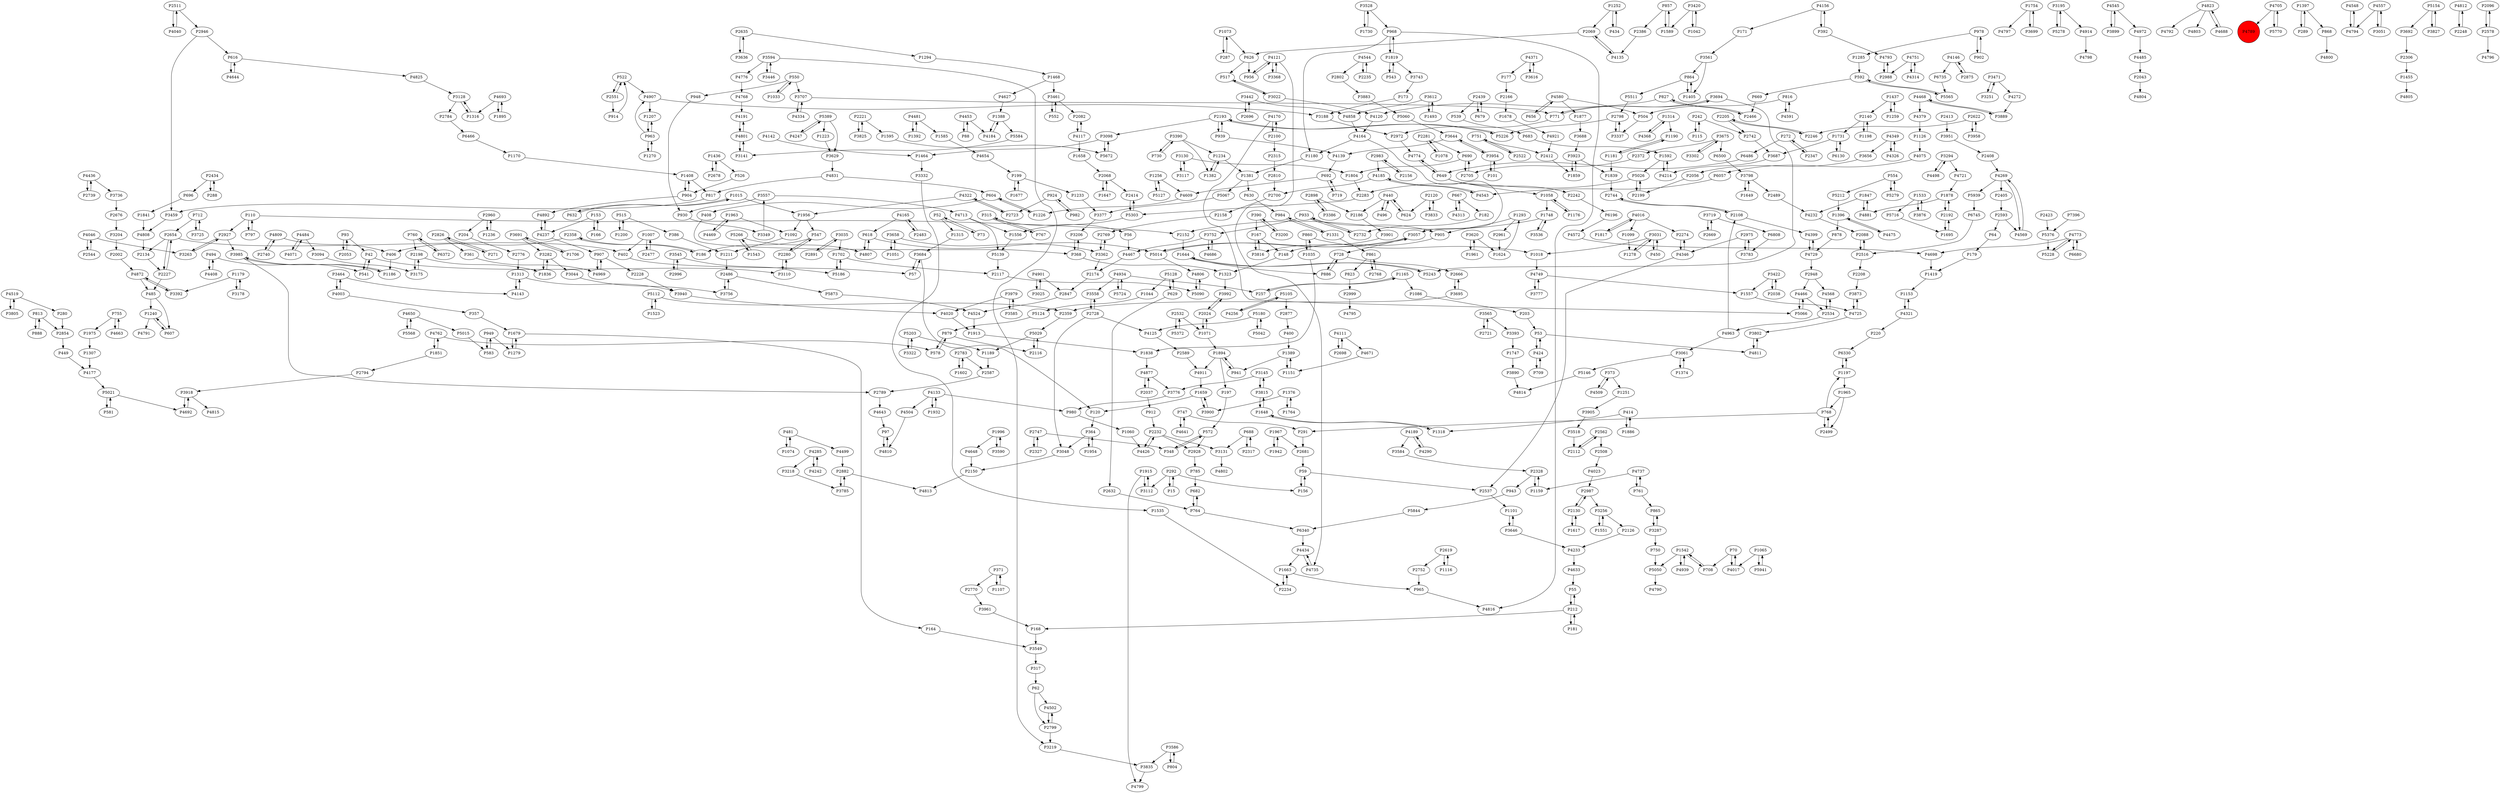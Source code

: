 digraph {
	P1190 -> P1181
	P2948 -> P4568
	P3031 -> P1278
	P5873 -> P4524
	P1211 -> P2486
	P1754 -> P4797
	P4133 -> P1932
	P4242 -> P4285
	P2928 -> P785
	P168 -> P3549
	P4046 -> P2544
	P2728 -> P3558
	P1256 -> P5127
	P3188 -> P2972
	P1074 -> P481
	P522 -> P2551
	P1542 -> P5050
	P1315 -> P3684
	P6196 -> P4572
	P424 -> P53
	P3057 -> P728
	P2328 -> P1159
	P1252 -> P2069
	P3294 -> P4498
	P667 -> P182
	P3098 -> P1464
	P760 -> P2198
	P368 -> P1323
	P5303 -> P1556
	P2802 -> P3883
	P2696 -> P3442
	P2037 -> P912
	P1007 -> P2477
	P2358 -> P406
	P4143 -> P1313
	P2108 -> P2744
	P1702 -> P5186
	P3031 -> P1018
	P1731 -> P3687
	P3992 -> P2024
	P1165 -> P257
	P1437 -> P2140
	P2961 -> P1624
	P3130 -> P1804
	P1975 -> P1307
	P3282 -> P3044
	P504 -> P3337
	P864 -> P5511
	P2192 -> P1695
	P554 -> P5279
	P4663 -> P755
	P3386 -> P2898
	P3195 -> P5278
	P3594 -> P3219
	P2327 -> P2747
	P939 -> P2193
	P242 -> P2742
	P3777 -> P4749
	P907 -> P2228
	P816 -> P504
	P4408 -> P494
	P1240 -> P607
	P1058 -> P1176
	P181 -> P212
	P5021 -> P4692
	P2423 -> P5376
	P167 -> P148
	P3442 -> P2696
	P5042 -> P5180
	P357 -> P1679
	P2043 -> P4804
	P4776 -> P4768
	P4502 -> P2799
	P3691 -> P3282
	P616 -> P4644
	P3461 -> P2082
	P4426 -> P2232
	P2088 -> P2516
	P3282 -> P1836
	P2002 -> P4872
	P618 -> P5014
	P4133 -> P4504
	P1252 -> P434
	P242 -> P115
	P515 -> P386
	P4399 -> P4729
	P2654 -> P2134
	P4020 -> P1913
	P3816 -> P167
	P1542 -> P708
	P1293 -> P905
	P1436 -> P526
	P4877 -> P2037
	P4247 -> P5389
	P2587 -> P2789
	P1279 -> P1679
	P4901 -> P3025
	P3905 -> P3518
	P3294 -> P4721
	P2728 -> P4125
	P2359 -> P5029
	P1234 -> P1381
	P53 -> P4811
	P2700 -> P2158
	P2562 -> P2112
	P3979 -> P4020
	P4825 -> P3128
	P2534 -> P4963
	P1468 -> P4627
	P1954 -> P364
	P2130 -> P2987
	P2134 -> P2227
	P3141 -> P4801
	P4729 -> P4399
	P905 -> P148
	P4349 -> P3656
	P2130 -> P1617
	P364 -> P1954
	P5376 -> P5228
	P750 -> P5050
	P2108 -> P4399
	P2676 -> P3204
	P2477 -> P1007
	P3302 -> P3675
	P3362 -> P2769
	P4232 -> P2088
	P1388 -> P5584
	P3883 -> P5060
	P1894 -> P197
	P4823 -> P4792
	P4481 -> P1392
	P2056 -> P2199
	P292 -> P15
	P5128 -> P1044
	P2232 -> P2928
	P688 -> P3131
	P4809 -> P2740
	P3461 -> P552
	P1092 -> P1211
	P3646 -> P4233
	P1179 -> P3392
	P4016 -> P1817
	P751 -> P2522
	P3464 -> P4003
	P1819 -> P3743
	P4801 -> P3141
	P4237 -> P4892
	P1389 -> P1151
	P2227 -> P2654
	P2439 -> P539
	P1200 -> P515
	P550 -> P1033
	P408 -> P368
	P4705 -> P4789
	P1678 -> P4921
	P4189 -> P3584
	P3954 -> P3644
	P626 -> P517
	P1878 -> P2192
	P4371 -> P3616
	P2705 -> P690
	P42 -> P541
	P392 -> P4793
	P1251 -> P3905
	P1961 -> P3620
	P2221 -> P1595
	P6680 -> P4773
	P4872 -> P485
	P42 -> P3110
	P1877 -> P3688
	P3890 -> P4814
	P1551 -> P3256
	P3776 -> P980
	P712 -> P2654
	P173 -> P3188
	P2666 -> P3695
	P827 -> P2466
	P440 -> P496
	P3022 -> P4120
	P199 -> P1677
	P1965 -> P768
	P4125 -> P2589
	P1963 -> P4469
	P2681 -> P59
	P5844 -> P6340
	P3620 -> P1961
	P4768 -> P4191
	P2988 -> P4793
	P827 -> P4120
	P696 -> P1841
	P1044 -> P5124
	P424 -> P709
	P5060 -> P3644
	P414 -> P1318
	P97 -> P4810
	P5266 -> P1543
	P755 -> P1975
	P1397 -> P289
	P4892 -> P4237
	P1493 -> P3612
	P728 -> P2666
	P982 -> P924
	P618 -> P4807
	P3951 -> P2408
	P4504 -> P4810
	P2499 -> P768
	P4349 -> P4326
	P4737 -> P761
	P2532 -> P5372
	P1374 -> P3061
	P768 -> P2499
	P4165 -> P2483
	P1706 -> P3691
	P4120 -> P4164
	P5112 -> P2359
	P5203 -> P3322
	P3545 -> P2996
	P4256 -> P5105
	P4801 -> P4191
	P1658 -> P2068
	P5243 -> P1644
	P4633 -> P55
	P914 -> P522
	P547 -> P2280
	P4436 -> P3736
	P4548 -> P4794
	P4749 -> P1557
	P179 -> P1419
	P5029 -> P2116
	P449 -> P4177
	P912 -> P2232
	P984 -> P1331
	P5021 -> P581
	P3644 -> P3954
	P4773 -> P6680
	P2306 -> P1455
	P2198 -> P3175
	P1677 -> P199
	P1018 -> P4749
	P1956 -> P1092
	P2120 -> P624
	P2227 -> P485
	P3958 -> P2622
	P4237 -> P907
	P888 -> P813
	P2511 -> P4040
	P4214 -> P1592
	P62 -> P2799
	P3923 -> P1859
	P1099 -> P1278
	P1159 -> P2328
	P1071 -> P1894
	P5568 -> P4650
	P1851 -> P2794
	P5180 -> P5042
	P5716 -> P1695
	P2198 -> P1836
	P2927 -> P3263
	P4269 -> P4569
	P4650 -> P5015
	P4939 -> P1542
	P494 -> P4408
	P861 -> P2768
	P3094 -> P3175
	P4648 -> P2150
	P390 -> P167
	P3130 -> P3117
	P857 -> P2386
	P3557 -> P930
	P1956 -> P547
	P728 -> P886
	P59 -> P2537
	P592 -> P669
	P4735 -> P4434
	P4519 -> P3805
	P4509 -> P373
	P1644 -> P5243
	P860 -> P1035
	P626 -> P956
	P4016 -> P2274
	P292 -> P3112
	P2038 -> P3422
	P4481 -> P1585
	P5226 -> P2193
	P496 -> P440
	P2280 -> P547
	P4641 -> P747
	P4698 -> P1419
	P1915 -> P4799
	P2826 -> P271
	P3442 -> P4858
	P2960 -> P1236
	P2799 -> P3219
	P4693 -> P1316
	P257 -> P1165
	P1331 -> P861
	P616 -> P4825
	P4644 -> P616
	P4524 -> P1913
	P101 -> P3954
	P5278 -> P3195
	P4544 -> P2235
	P949 -> P583
	P4969 -> P907
	P965 -> P4816
	P949 -> P1279
	P1396 -> P4475
	P3117 -> P3130
	P70 -> P4017
	P2739 -> P4436
	P2274 -> P4346
	P1397 -> P868
	P1007 -> P402
	P4934 -> P257
	P4285 -> P4242
	P1314 -> P1190
	P857 -> P1589
	P3110 -> P2280
	P4692 -> P3918
	P3684 -> P120
	P3051 -> P4557
	P630 -> P984
	P3889 -> P4468
	P6130 -> P1731
	P629 -> P2632
	P1963 -> P1092
	P3377 -> P3206
	P4139 -> P692
	P604 -> P1226
	P904 -> P1408
	P3688 -> P3923
	P1468 -> P3461
	P860 -> P1018
	P64 -> P179
	P5584 -> P3141
	P1316 -> P3128
	P4751 -> P4314
	P3393 -> P1747
	P767 -> P315
	P708 -> P1542
	P1051 -> P3658
	P2975 -> P3783
	P5203 -> P1189
	P1659 -> P3900
	P5511 -> P2798
	P1381 -> P5067
	P3692 -> P2306
	P4773 -> P5228
	P4466 -> P5066
	P1223 -> P3629
	P4498 -> P3294
	P4170 -> P5066
	P541 -> P42
	P4823 -> P4803
	P177 -> P2166
	P3707 -> P771
	P2486 -> P3756
	P3979 -> P3585
	P1754 -> P3699
	P5372 -> P2532
	P2205 -> P2246
	P2551 -> P522
	P3422 -> P2038
	P2486 -> P5873
	P5067 -> P3377
	P4170 -> P2100
	P3620 -> P1624
	P3420 -> P1042
	P4831 -> P604
	P1644 -> P886
	P4165 -> P618
	P4545 -> P3899
	P4713 -> P1556
	P1376 -> P1764
	P3594 -> P3446
	P4568 -> P2534
	P930 -> P3349
	P156 -> P59
	P4191 -> P4801
	P15 -> P292
	P4831 -> P817
	P4693 -> P1895
	P4046 -> P3263
	P4963 -> P2108
	P371 -> P2770
	P2158 -> P2769
	P2069 -> P626
	P2593 -> P64
	P4371 -> P177
	P583 -> P949
	P5066 -> P4466
	P4164 -> P3057
	P2946 -> P616
	P2776 -> P1313
	P902 -> P978
	P1382 -> P1234
	P4017 -> P70
	P2412 -> P1859
	P2156 -> P2983
	P1060 -> P4426
	P1932 -> P4133
	P667 -> P4313
	P3219 -> P3835
	P3805 -> P4519
	P649 -> P4774
	P2622 -> P2246
	P1116 -> P2619
	P768 -> P291
	P3256 -> P2126
	P3585 -> P3979
	P6735 -> P5565
	P4313 -> P667
	P688 -> P2317
	P2898 -> P2186
	P1405 -> P864
	P522 -> P4907
	P2192 -> P1878
	P771 -> P2972
	P3798 -> P2489
	P4810 -> P97
	P515 -> P1200
	P5228 -> P4773
	P4269 -> P5939
	P288 -> P2434
	P907 -> P4969
	P3719 -> P2669
	P406 -> P1186
	P1817 -> P4016
	P4189 -> P4290
	P2408 -> P4269
	P2898 -> P3386
	P2140 -> P1198
	P4749 -> P3777
	P2622 -> P3958
	P4557 -> P3051
	P1107 -> P371
	P291 -> P2681
	P3464 -> P4143
	P4185 -> P4543
	P1847 -> P4232
	P768 -> P1197
	P1886 -> P414
	P59 -> P156
	P2413 -> P3951
	P3536 -> P1748
	P70 -> P708
	P3390 -> P1234
	P4117 -> P2082
	P1165 -> P1086
	P1101 -> P3646
	P2152 -> P1644
	P2783 -> P2587
	P1965 -> P2499
	P2193 -> P3098
	P4725 -> P3873
	P4453 -> P88
	P3044 -> P3756
	P5105 -> P2877
	P2752 -> P965
	P730 -> P3390
	P4177 -> P5021
	P4858 -> P4164
	P186 -> P2358
	P3658 -> P1051
	P5105 -> P4256
	P1285 -> P592
	P1065 -> P5941
	P271 -> P2826
	P3612 -> P1493
	P57 -> P3684
	P2593 -> P4569
	P1256 -> P4609
	P692 -> P4609
	P2511 -> P2946
	P5389 -> P1223
	P1589 -> P857
	P4185 -> P2700
	P3586 -> P3835
	P3612 -> P4858
	P771 -> P3694
	P1015 -> P632
	P4133 -> P980
	P3835 -> P4799
	P392 -> P4156
	P624 -> P440
	P2747 -> P2327
	P2246 -> P2205
	P550 -> P948
	P924 -> P2723
	P2747 -> P348
	P5724 -> P4934
	P4609 -> P1226
	P2483 -> P4165
	P3684 -> P57
	P5154 -> P3827
	P2120 -> P3833
	P4809 -> P406
	P6486 -> P649
	P371 -> P1107
	P904 -> P4892
	P1533 -> P5716
	P4872 -> P3392
	P4468 -> P4379
	P2317 -> P688
	P2875 -> P4146
	P2635 -> P1294
	P1396 -> P878
	P2589 -> P4911
	P2562 -> P2508
	P485 -> P607
	P390 -> P3200
	P3694 -> P5243
	P4436 -> P2739
	P348 -> P572
	P4346 -> P2537
	P2826 -> P361
	P4016 -> P1099
	P3918 -> P4815
	P4322 -> P2723
	P4643 -> P97
	P1207 -> P963
	P1895 -> P4693
	P1197 -> P1965
	P552 -> P3461
	P879 -> P578
	P2632 -> P764
	P6372 -> P760
	P1236 -> P2960
	P2654 -> P2227
	P485 -> P1240
	P578 -> P879
	P3035 -> P2891
	P939 -> P4139
	P2283 -> P5303
	P4003 -> P357
	P2489 -> P4232
	P1464 -> P3332
	P572 -> P348
	P3815 -> P3145
	P761 -> P4737
	P440 -> P2186
	P5029 -> P1189
	P2116 -> P5029
	P2532 -> P1071
	P4705 -> P5770
	P2619 -> P1116
	P4881 -> P1847
	P4272 -> P3889
	P4773 -> P4698
	P1073 -> P287
	P3833 -> P2120
	P1679 -> P1279
	P4557 -> P4794
	P1294 -> P1468
	P747 -> P4641
	P3528 -> P1730
	P3752 -> P4686
	P4686 -> P3752
	P3736 -> P2676
	P3594 -> P4776
	P4146 -> P2875
	P3471 -> P4272
	P4688 -> P4823
	P3390 -> P730
	P3031 -> P450
	P4591 -> P816
	P543 -> P1819
	P3518 -> P2112
	P4003 -> P3464
	P1240 -> P4791
	P164 -> P3549
	P2100 -> P4170
	P4934 -> P5724
	P3145 -> P3776
	P1042 -> P3420
	P292 -> P156
	P2987 -> P3256
	P4812 -> P2248
	P607 -> P1240
	P1180 -> P1381
	P1318 -> P1648
	P963 -> P1207
	P3658 -> P3362
	P1851 -> P4762
	P1847 -> P4881
	P4484 -> P4071
	P764 -> P682
	P2669 -> P3719
	P289 -> P1397
	P1663 -> P965
	P4774 -> P649
	P2466 -> P827
	P4793 -> P2988
	P4972 -> P4485
	P93 -> P42
	P2854 -> P449
	P2199 -> P5026
	P2810 -> P2700
	P3048 -> P2150
	P400 -> P1389
	P4164 -> P1180
	P1437 -> P1259
	P3362 -> P2174
	P3332 -> P1535
	P3392 -> P4872
	P2975 -> P4346
	P1617 -> P2130
	P197 -> P572
	P4334 -> P3707
	P1838 -> P4877
	P3256 -> P1551
	P386 -> P1211
	P2987 -> P2130
	P3545 -> P5186
	P4453 -> P4184
	P5112 -> P1523
	P2434 -> P696
	P3815 -> P1648
	P1388 -> P4184
	P1647 -> P2068
	P414 -> P1886
	P2053 -> P93
	P4811 -> P3802
	P3322 -> P5203
	P4290 -> P4189
	P3798 -> P1649
	P1015 -> P1956
	P1748 -> P3536
	P2386 -> P4135
	P1649 -> P3798
	P3940 -> P4020
	P5939 -> P6745
	P4379 -> P1126
	P823 -> P2999
	P3719 -> P6808
	P709 -> P424
	P3145 -> P3815
	P5127 -> P1256
	P1058 -> P1748
	P2551 -> P914
	P1381 -> P630
	P813 -> P2854
	P1523 -> P5112
	P817 -> P3459
	P5212 -> P1396
	P864 -> P1405
	P1659 -> P120
	P3035 -> P1702
	P2281 -> P1078
	P804 -> P3586
	P2372 -> P2705
	P4911 -> P1659
	P3022 -> P517
	P1804 -> P2283
	P5026 -> P2199
	P1996 -> P4648
	P3802 -> P4811
	P5389 -> P4247
	P963 -> P4907
	P3695 -> P2666
	P1748 -> P2152
	P4314 -> P4751
	P4184 -> P1388
	P2439 -> P679
	P1170 -> P1408
	P3565 -> P2721
	P933 -> P2732
	P2024 -> P3992
	P1035 -> P860
	P3954 -> P101
	P440 -> P624
	P2996 -> P3545
	P4762 -> P578
	P3195 -> P4914
	P2234 -> P1663
	P2522 -> P751
	P3783 -> P2975
	P2193 -> P939
	P4877 -> P3776
	P3725 -> P712
	P1543 -> P5266
	P1595 -> P5672
	P1648 -> P1318
	P494 -> P541
	P2983 -> P4185
	P3128 -> P1316
	P1293 -> P2961
	P368 -> P3206
	P373 -> P1251
	P3752 -> P4467
	P5124 -> P879
	P2799 -> P4502
	P3557 -> P4713
	P879 -> P2116
	P1126 -> P4075
	P1176 -> P1058
	P968 -> P1180
	P3200 -> P390
	P402 -> P57
	P629 -> P5128
	P4121 -> P4735
	P3420 -> P1589
	P315 -> P56
	P2742 -> P3687
	P3061 -> P5146
	P4111 -> P2698
	P1836 -> P3282
	P3287 -> P750
	P4142 -> P1464
	P2534 -> P4568
	P649 -> P2242
	P1942 -> P1967
	P1226 -> P604
	P4921 -> P2412
	P1695 -> P2192
	P1542 -> P4939
	P4484 -> P3094
	P3112 -> P1915
	P4321 -> P220
	P3337 -> P2798
	P683 -> P1592
	P1408 -> P904
	P572 -> P2928
	P3528 -> P968
	P5026 -> P2283
	P2280 -> P3110
	P3390 -> P1382
	P2328 -> P943
	P153 -> P4237
	P1389 -> P941
	P3586 -> P804
	P434 -> P1252
	P2544 -> P4046
	P3263 -> P2927
	P1313 -> P4143
	P361 -> P4969
	P2744 -> P2108
	P943 -> P5844
	P1259 -> P1437
	P1198 -> P2140
	P764 -> P6340
	P968 -> P4816
	P4751 -> P2988
	P2698 -> P4111
	P4580 -> P504
	P526 -> P904
	P4545 -> P4972
	P2537 -> P1101
	P7396 -> P5376
	P315 -> P767
	P5266 -> P4807
	P2232 -> P3131
	P1764 -> P1376
	P2798 -> P5226
	P5303 -> P2414
	P978 -> P902
	P1270 -> P963
	P1556 -> P5139
	P669 -> P2466
	P3251 -> P3471
	P1181 -> P1190
	P3873 -> P4725
	P5186 -> P1702
	P682 -> P764
	P2769 -> P3362
	P4823 -> P4688
	P3743 -> P173
	P978 -> P1285
	P2205 -> P2742
	P1197 -> P6330
	P3675 -> P3302
	P2635 -> P3636
	P4071 -> P4484
	P2405 -> P2593
	P3985 -> P2789
	P287 -> P1073
	P3558 -> P2728
	P2221 -> P3825
	P4326 -> P4349
	P1033 -> P550
	P3459 -> P4808
	P2228 -> P3940
	P1436 -> P2678
	P2508 -> P4023
	P3707 -> P4334
	P656 -> P4580
	P1455 -> P4805
	P5014 -> P4806
	P2174 -> P2847
	P924 -> P982
	P481 -> P1074
	P2166 -> P1678
	P4117 -> P1658
	P878 -> P4729
	P2082 -> P4117
	P3204 -> P2002
	P816 -> P4591
	P581 -> P5021
	P1186 -> P3985
	P2358 -> P186
	P1557 -> P4725
	P110 -> P2152
	P2948 -> P4466
	P2877 -> P400
	P692 -> P719
	P1602 -> P2783
	P751 -> P2412
	P148 -> P1323
	P2783 -> P1602
	P760 -> P6372
	P4907 -> P1207
	P3899 -> P4545
	P1086 -> P203
	P1624 -> P1293
	P948 -> P930
	P2516 -> P2088
	P4156 -> P392
	P797 -> P110
	P1592 -> P4214
	P3825 -> P2221
	P5279 -> P554
	P167 -> P3816
	P1313 -> P3940
	P4794 -> P4548
	P1841 -> P4808
	P3422 -> P1557
	P3827 -> P5154
	P3694 -> P771
	P3561 -> P1405
	P3923 -> P1839
	P4580 -> P1877
	P3057 -> P5014
	P2847 -> P4524
	P4322 -> P1956
	P3218 -> P3785
	P4963 -> P3061
	P171 -> P3561
	P3756 -> P2486
	P2983 -> P2156
	P220 -> P6330
	P4627 -> P1388
	P5565 -> P592
	P4368 -> P1314
	P1533 -> P3876
	P1878 -> P4881
	P62 -> P4502
	P1408 -> P817
	P2972 -> P4774
	P212 -> P181
	P3636 -> P2635
	P2068 -> P2414
	P1915 -> P3112
	P2882 -> P3785
	P3687 -> P4214
	P5015 -> P583
	P2768 -> P861
	P3616 -> P4371
	P4468 -> P3889
	P3061 -> P1374
	P2186 -> P3901
	P6808 -> P3783
	P1585 -> P4654
	P4934 -> P3558
	P2927 -> P3985
	P3901 -> P3816
	P3644 -> P4139
	P2232 -> P4426
	P4808 -> P2134
	P539 -> P683
	P1592 -> P5026
	P110 -> P797
	P4907 -> P3188
	P4654 -> P199
	P2100 -> P2315
	P6330 -> P1197
	P813 -> P888
	P690 -> P2705
	P1233 -> P3377
	P1153 -> P4321
	P2723 -> P4322
	P5154 -> P3692
	P4466 -> P2534
	P5389 -> P3629
	P2242 -> P6196
	P2117 -> P5090
	P4519 -> P280
	P4434 -> P1663
	P690 -> P1804
	P5014 -> P3057
	P3131 -> P4802
	P2208 -> P3873
	P2414 -> P5303
	P203 -> P53
	P4269 -> P2405
	P4762 -> P1851
	P963 -> P1270
	P4721 -> P1878
	P5146 -> P4814
	P317 -> P62
	P712 -> P3725
	P1323 -> P3992
	P4023 -> P2987
	P5180 -> P4125
	P5139 -> P2117
	P3590 -> P1996
	P373 -> P4509
	P3584 -> P2328
	P110 -> P2927
	P2721 -> P3565
	P2999 -> P4795
	P1648 -> P3815
	P2096 -> P2578
	P2112 -> P2562
	P1392 -> P4481
	P2732 -> P933
	P2678 -> P1436
	P3675 -> P2372
	P4806 -> P5090
	P55 -> P212
	P1747 -> P3890
	P52 -> P73
	P4121 -> P3368
	P4121 -> P956
	P868 -> P4800
	P3900 -> P1659
	P592 -> P5565
	P3206 -> P368
	P3695 -> P2359
	P1859 -> P3923
	P547 -> P186
	P1376 -> P3900
	P4285 -> P3218
	P1331 -> P984
	P1151 -> P1389
	P865 -> P3287
	P52 -> P1315
	P1819 -> P543
	P5090 -> P4806
	P73 -> P52
	P1071 -> P2024
	P2193 -> P5226
	P2784 -> P6466
	P3128 -> P2784
	P4572 -> P4698
	P3876 -> P1533
	P4111 -> P4671
	P2578 -> P2096
	P2882 -> P4813
	P2068 -> P1647
	P4040 -> P2511
	P3629 -> P4831
	P4135 -> P2069
	P2150 -> P4813
	P4569 -> P4269
	P2798 -> P3337
	P968 -> P1819
	P3287 -> P865
	P4146 -> P6735
	P550 -> P3707
	P747 -> P291
	P4650 -> P5568
	P3549 -> P317
	P1278 -> P3031
	P481 -> P4499
	P5770 -> P4705
	P3785 -> P2882
	P120 -> P364
	P272 -> P2347
	P6340 -> P4434
	P5941 -> P1065
	P1419 -> P1153
	P755 -> P4663
	P1894 -> P941
	P1179 -> P3178
	P364 -> P3048
	P2024 -> P1071
	P4075 -> P6057
	P6500 -> P3798
	P166 -> P153
	P933 -> P905
	P4543 -> P4185
	P1065 -> P4017
	P649 -> P1058
	P2347 -> P272
	P2037 -> P4877
	P1535 -> P2234
	P1839 -> P2744
	P886 -> P728
	P2960 -> P204
	P3699 -> P1754
	P182 -> P2732
	P4467 -> P2174
	P2619 -> P2752
	P450 -> P3031
	P4434 -> P4735
	P4725 -> P3802
	P5050 -> P4790
	P4321 -> P1153
	P1731 -> P6130
	P3446 -> P3594
	P1702 -> P2117
	P1035 -> P1838
	P212 -> P55
	P3349 -> P3557
	P980 -> P1060
	P719 -> P692
	P88 -> P4453
	P2315 -> P2810
	P3561 -> P864
	P5128 -> P629
	P4807 -> P618
	P2434 -> P288
	P3961 -> P168
	P6745 -> P2516
	P115 -> P242
	P2654 -> P402
	P2770 -> P3961
	P2946 -> P3459
	P56 -> P4467
	P2235 -> P4544
	P4713 -> P5139
	P199 -> P1233
	P1234 -> P1382
	P4346 -> P2274
	P1189 -> P2587
	P3098 -> P5672
	P1314 -> P4368
	P280 -> P2854
	P1894 -> P4911
	P3656 -> P2056
	P2126 -> P4233
	P3675 -> P6500
	P3175 -> P2198
	P517 -> P3022
	P5672 -> P3098
	P3565 -> P3393
	P4156 -> P171
	P2140 -> P1731
	P679 -> P2439
	P212 -> P168
	P3178 -> P1179
	P1307 -> P4177
	P4729 -> P2948
	P3646 -> P1101
	P4737 -> P1159
	P933 -> P3752
	P2728 -> P3048
	P3985 -> P1186
	P4233 -> P4633
	P2516 -> P2208
	P3691 -> P1706
	P2578 -> P4796
	P956 -> P4121
	P4901 -> P2847
	P1967 -> P2681
	P1663 -> P2234
	P4499 -> P2882
	P604 -> P408
	P2891 -> P3035
	P204 -> P2776
	P3918 -> P4692
	P1078 -> P2281
	P4580 -> P656
	P53 -> P424
	P2069 -> P4135
	P1819 -> P968
	P2248 -> P4812
	P3471 -> P3251
	P554 -> P5212
	P2740 -> P4809
	P3368 -> P4121
	P1730 -> P3528
	P4469 -> P1963
	P4671 -> P1151
	P4544 -> P2802
	P785 -> P682
	P761 -> P865
	P1181 -> P1839
	P2281 -> P690
	P93 -> P2053
	P1967 -> P1942
	P941 -> P1894
	P1073 -> P626
	P6057 -> P4543
	P1679 -> P164
	P861 -> P823
	P272 -> P6486
	P2794 -> P3918
	P4485 -> P2043
	P6466 -> P1170
	P632 -> P1015
	P153 -> P166
	P1996 -> P3590
	P1913 -> P1838
	P2789 -> P4643
	P4914 -> P4798
	P4475 -> P1396
	P3025 -> P4901
	P4789 [shape=circle]
	P4789 [style=filled]
	P4789 [fillcolor=red]
}